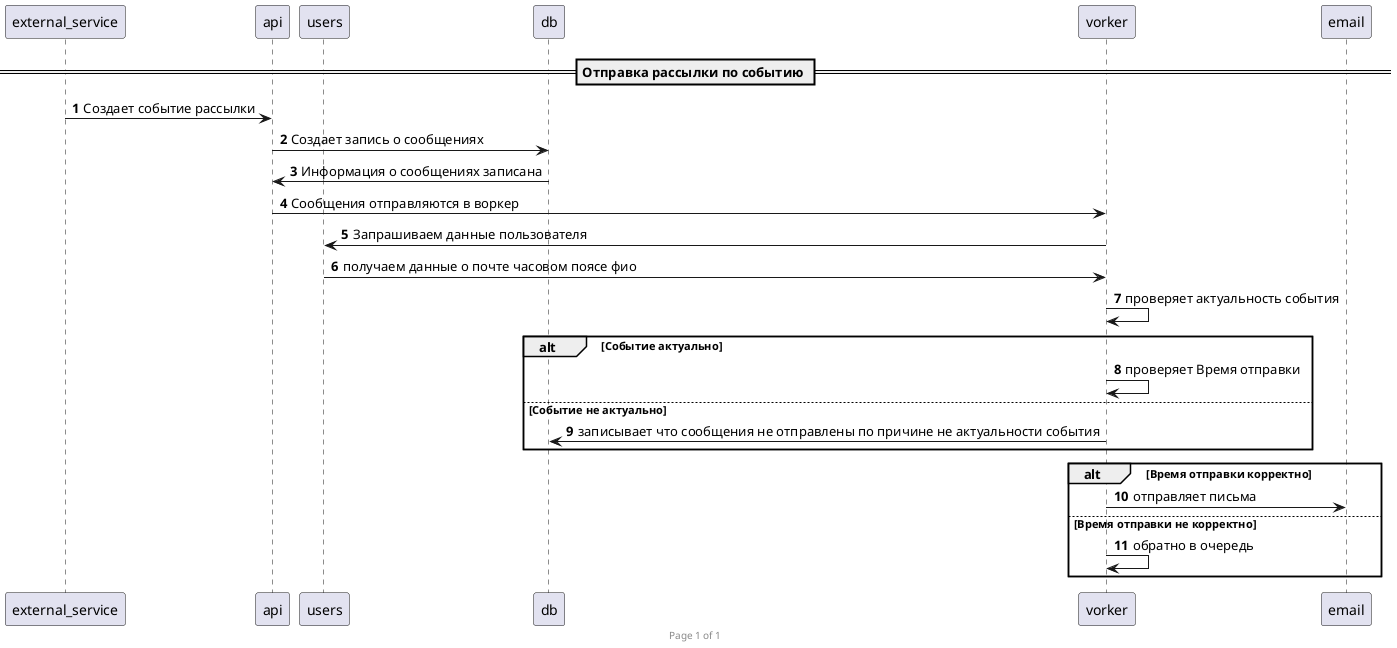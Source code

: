 @startuml
autonumber
footer Page %page% of %lastpage%
participant external_service
participant api
participant users

participant db
participant vorker

'queue cache_user
'queue cache_movie

== Отправка рассылки по событию ==
external_service->api:  Создает событие рассылки
api->db: Создает запись о сообщениях
db->api: Информация о сообщениях записана
api->vorker: Сообщения отправляются в воркер
vorker->users: Запрашиваем данные пользователя
users->vorker: получаем данные о почте часовом поясе фио
vorker->vorker: проверяет актуальность события

alt Событие актуально
    vorker->vorker: проверяет Время отправки
else Событие не актуально
    vorker->db: записывает что сообщения не отправлены по причине не актуальности события
end
alt Время отправки корректно
     vorker->email: отправляет письма
else Время отправки не корректно
    vorker->vorker: обратно в очередь
end
@enduml
